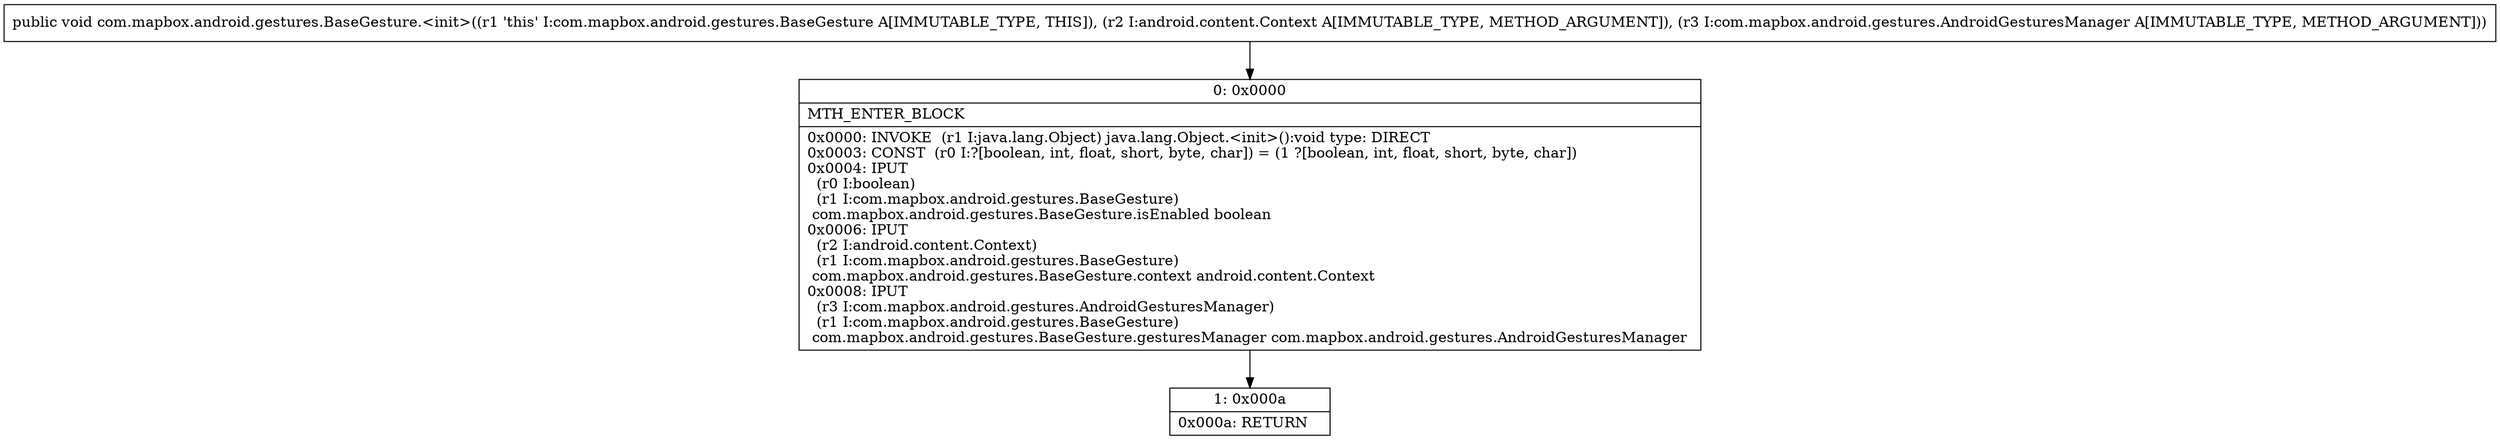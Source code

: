 digraph "CFG forcom.mapbox.android.gestures.BaseGesture.\<init\>(Landroid\/content\/Context;Lcom\/mapbox\/android\/gestures\/AndroidGesturesManager;)V" {
Node_0 [shape=record,label="{0\:\ 0x0000|MTH_ENTER_BLOCK\l|0x0000: INVOKE  (r1 I:java.lang.Object) java.lang.Object.\<init\>():void type: DIRECT \l0x0003: CONST  (r0 I:?[boolean, int, float, short, byte, char]) = (1 ?[boolean, int, float, short, byte, char]) \l0x0004: IPUT  \l  (r0 I:boolean)\l  (r1 I:com.mapbox.android.gestures.BaseGesture)\l com.mapbox.android.gestures.BaseGesture.isEnabled boolean \l0x0006: IPUT  \l  (r2 I:android.content.Context)\l  (r1 I:com.mapbox.android.gestures.BaseGesture)\l com.mapbox.android.gestures.BaseGesture.context android.content.Context \l0x0008: IPUT  \l  (r3 I:com.mapbox.android.gestures.AndroidGesturesManager)\l  (r1 I:com.mapbox.android.gestures.BaseGesture)\l com.mapbox.android.gestures.BaseGesture.gesturesManager com.mapbox.android.gestures.AndroidGesturesManager \l}"];
Node_1 [shape=record,label="{1\:\ 0x000a|0x000a: RETURN   \l}"];
MethodNode[shape=record,label="{public void com.mapbox.android.gestures.BaseGesture.\<init\>((r1 'this' I:com.mapbox.android.gestures.BaseGesture A[IMMUTABLE_TYPE, THIS]), (r2 I:android.content.Context A[IMMUTABLE_TYPE, METHOD_ARGUMENT]), (r3 I:com.mapbox.android.gestures.AndroidGesturesManager A[IMMUTABLE_TYPE, METHOD_ARGUMENT])) }"];
MethodNode -> Node_0;
Node_0 -> Node_1;
}

